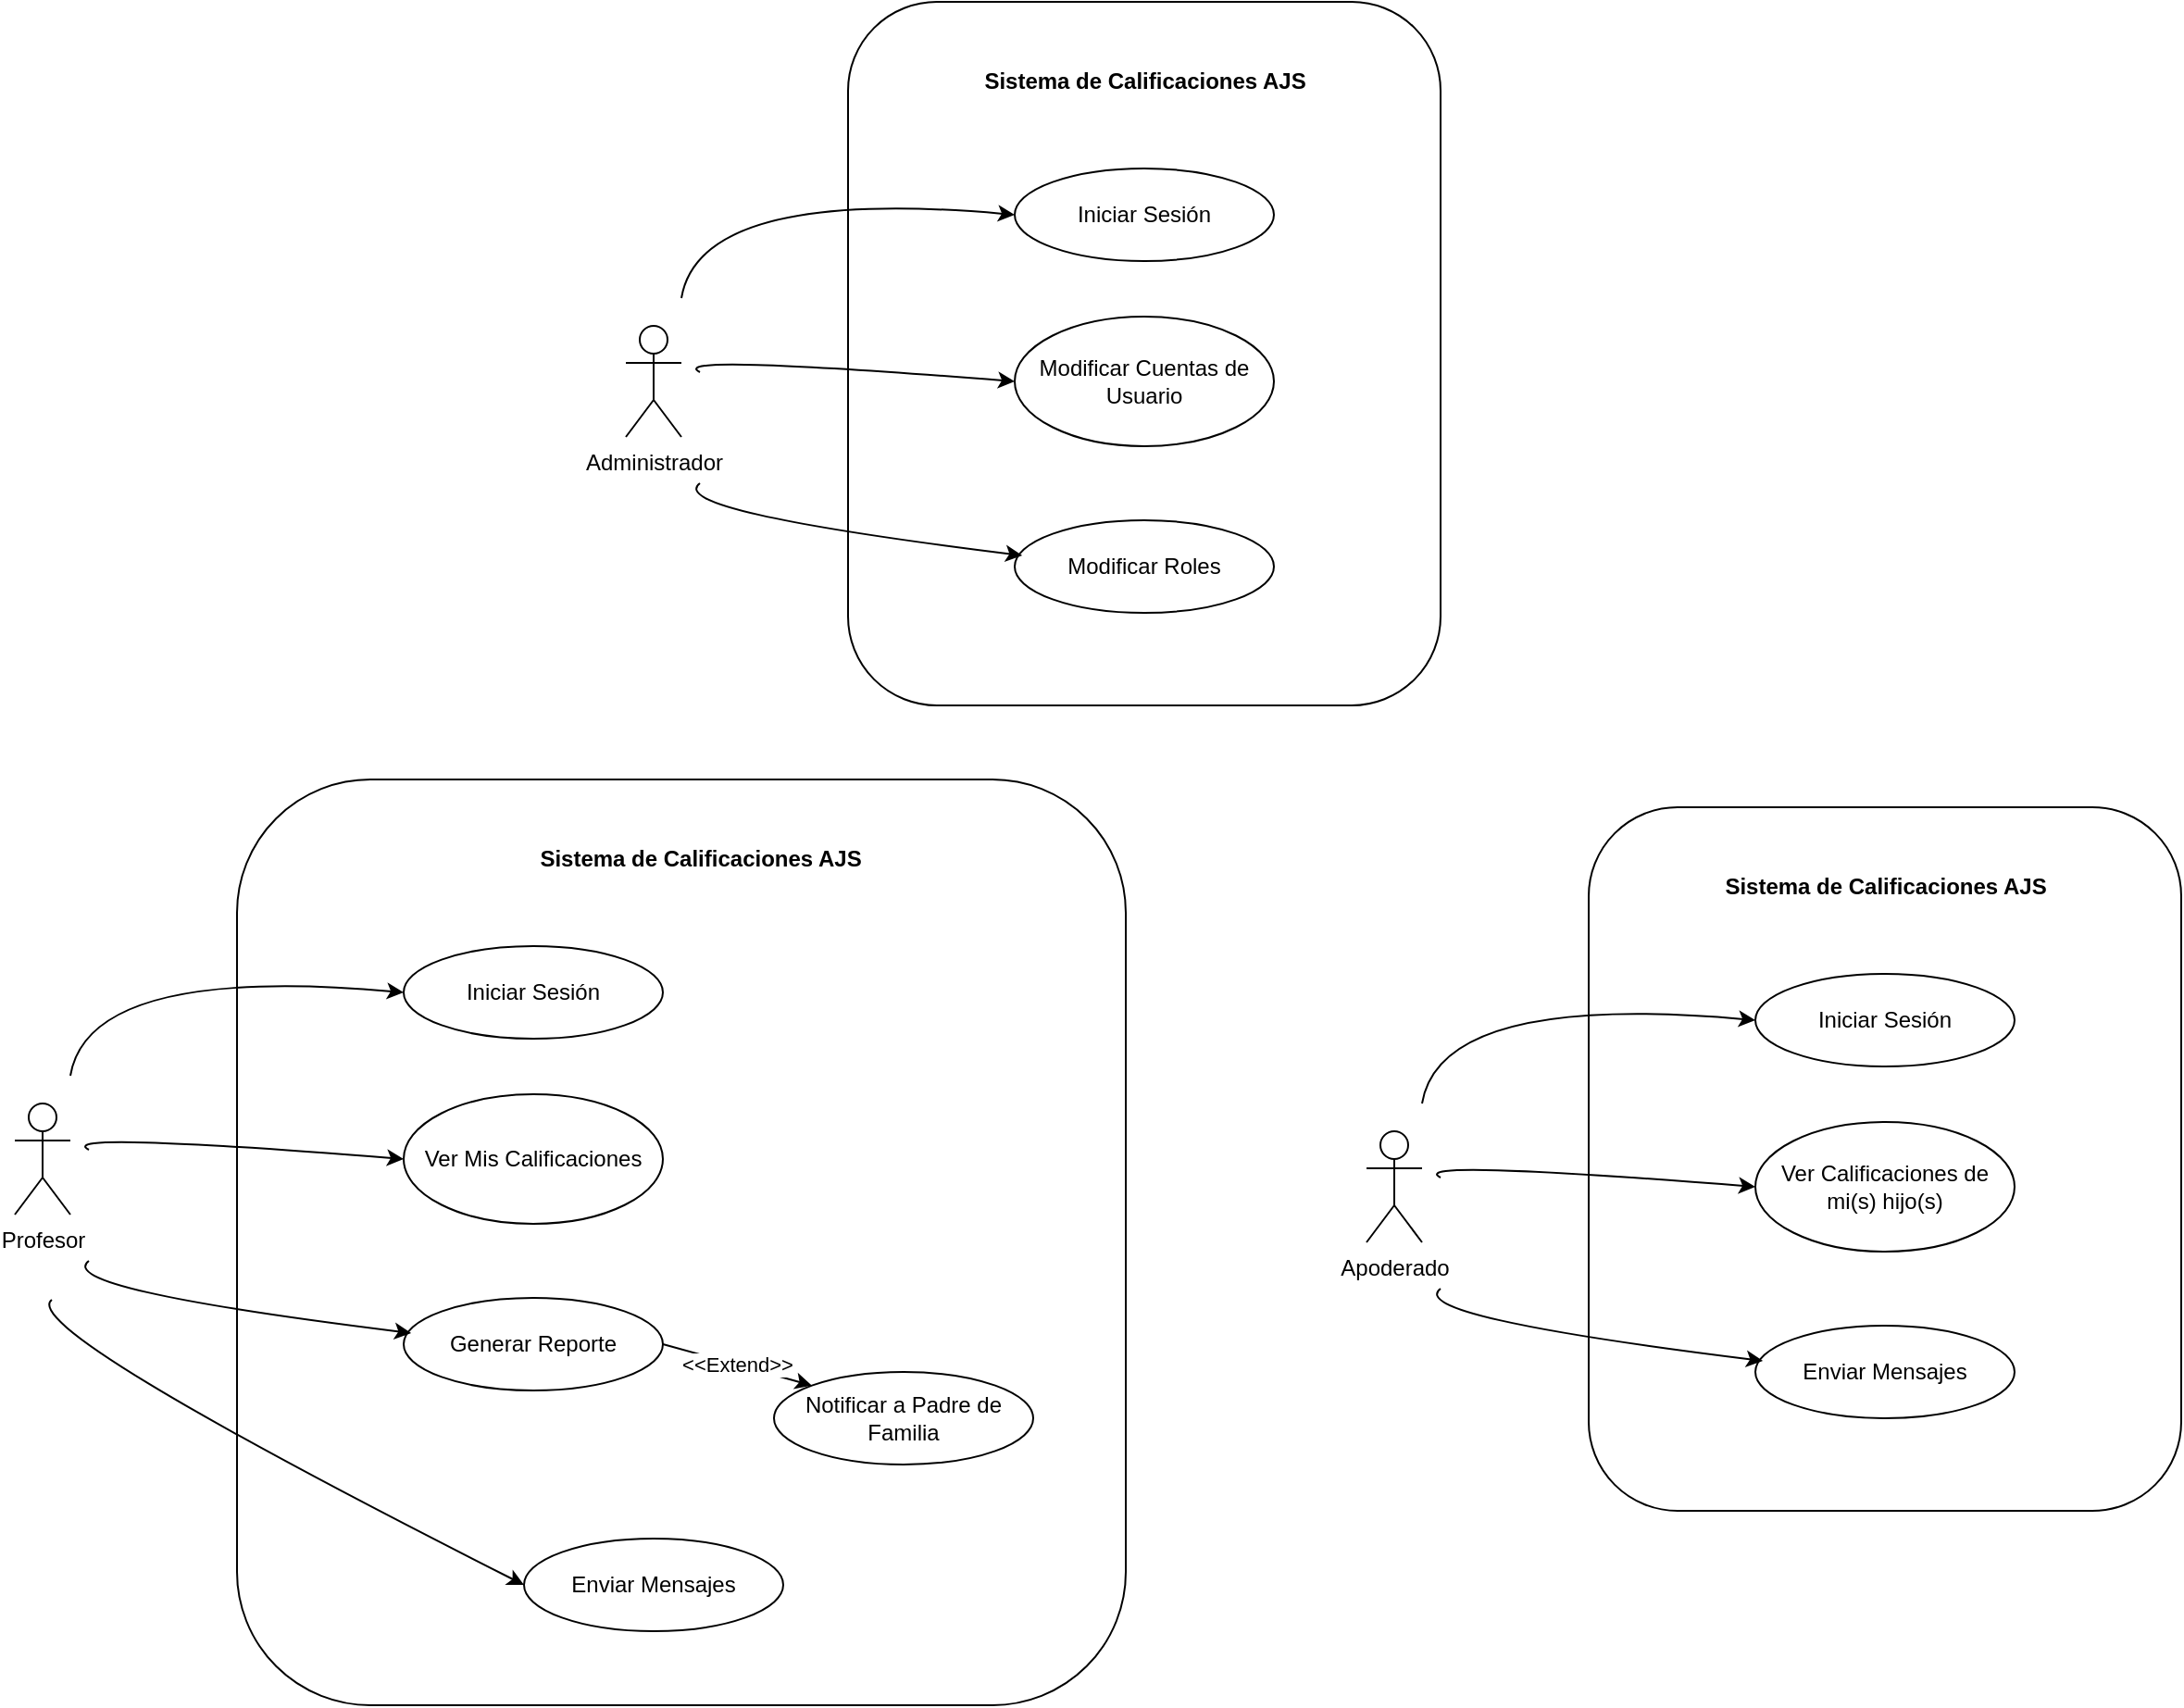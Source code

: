 <mxfile version="24.8.1">
  <diagram name="Página-1" id="giZ5Y6QYd9xcURcPFQVY">
    <mxGraphModel dx="1426" dy="789" grid="1" gridSize="10" guides="1" tooltips="1" connect="1" arrows="1" fold="1" page="1" pageScale="1" pageWidth="1600" pageHeight="1169" math="0" shadow="0">
      <root>
        <mxCell id="0" />
        <mxCell id="1" parent="0" />
        <mxCell id="QRCTrtcb7nfhT2A9gDhv-11" value="" style="rounded=1;whiteSpace=wrap;html=1;" vertex="1" parent="1">
          <mxGeometry x="550" y="70" width="320" height="380" as="geometry" />
        </mxCell>
        <mxCell id="QRCTrtcb7nfhT2A9gDhv-2" value="Iniciar Sesión" style="ellipse;whiteSpace=wrap;html=1;" vertex="1" parent="1">
          <mxGeometry x="640" y="160" width="140" height="50" as="geometry" />
        </mxCell>
        <mxCell id="QRCTrtcb7nfhT2A9gDhv-3" value="Sistema de Calificaciones AJS" style="text;align=center;fontStyle=1;verticalAlign=middle;spacingLeft=3;spacingRight=3;strokeColor=none;rotatable=0;points=[[0,0.5],[1,0.5]];portConstraint=eastwest;html=1;" vertex="1" parent="1">
          <mxGeometry x="670" y="100" width="80" height="26" as="geometry" />
        </mxCell>
        <mxCell id="QRCTrtcb7nfhT2A9gDhv-4" value="Administrador" style="shape=umlActor;verticalLabelPosition=bottom;verticalAlign=top;html=1;" vertex="1" parent="1">
          <mxGeometry x="430" y="245" width="30" height="60" as="geometry" />
        </mxCell>
        <mxCell id="QRCTrtcb7nfhT2A9gDhv-8" value="Modificar Cuentas de Usuario" style="ellipse;whiteSpace=wrap;html=1;" vertex="1" parent="1">
          <mxGeometry x="640" y="240" width="140" height="70" as="geometry" />
        </mxCell>
        <mxCell id="QRCTrtcb7nfhT2A9gDhv-9" value="Modificar Roles" style="ellipse;whiteSpace=wrap;html=1;" vertex="1" parent="1">
          <mxGeometry x="640" y="350" width="140" height="50" as="geometry" />
        </mxCell>
        <mxCell id="QRCTrtcb7nfhT2A9gDhv-19" value="" style="curved=1;endArrow=classic;html=1;rounded=0;entryX=0;entryY=0.5;entryDx=0;entryDy=0;" edge="1" parent="1" target="QRCTrtcb7nfhT2A9gDhv-2">
          <mxGeometry width="50" height="50" relative="1" as="geometry">
            <mxPoint x="460" y="230" as="sourcePoint" />
            <mxPoint x="520" y="170" as="targetPoint" />
            <Array as="points">
              <mxPoint x="470" y="170" />
            </Array>
          </mxGeometry>
        </mxCell>
        <mxCell id="QRCTrtcb7nfhT2A9gDhv-20" value="" style="curved=1;endArrow=classic;html=1;rounded=0;entryX=0;entryY=0.5;entryDx=0;entryDy=0;" edge="1" parent="1" target="QRCTrtcb7nfhT2A9gDhv-8">
          <mxGeometry width="50" height="50" relative="1" as="geometry">
            <mxPoint x="470" y="270" as="sourcePoint" />
            <mxPoint x="620" y="275" as="targetPoint" />
            <Array as="points">
              <mxPoint x="450" y="260" />
            </Array>
          </mxGeometry>
        </mxCell>
        <mxCell id="QRCTrtcb7nfhT2A9gDhv-21" value="" style="curved=1;endArrow=classic;html=1;rounded=0;entryX=0.029;entryY=0.38;entryDx=0;entryDy=0;entryPerimeter=0;" edge="1" parent="1" target="QRCTrtcb7nfhT2A9gDhv-9">
          <mxGeometry width="50" height="50" relative="1" as="geometry">
            <mxPoint x="470" y="330" as="sourcePoint" />
            <mxPoint x="620" y="360" as="targetPoint" />
            <Array as="points">
              <mxPoint x="450" y="345" />
            </Array>
          </mxGeometry>
        </mxCell>
        <mxCell id="QRCTrtcb7nfhT2A9gDhv-22" value="" style="rounded=1;whiteSpace=wrap;html=1;" vertex="1" parent="1">
          <mxGeometry x="220" y="490" width="480" height="500" as="geometry" />
        </mxCell>
        <mxCell id="QRCTrtcb7nfhT2A9gDhv-23" value="Iniciar Sesión" style="ellipse;whiteSpace=wrap;html=1;" vertex="1" parent="1">
          <mxGeometry x="310" y="580" width="140" height="50" as="geometry" />
        </mxCell>
        <mxCell id="QRCTrtcb7nfhT2A9gDhv-24" value="Sistema de Calificaciones AJS" style="text;align=center;fontStyle=1;verticalAlign=middle;spacingLeft=3;spacingRight=3;strokeColor=none;rotatable=0;points=[[0,0.5],[1,0.5]];portConstraint=eastwest;html=1;" vertex="1" parent="1">
          <mxGeometry x="430" y="520" width="80" height="26" as="geometry" />
        </mxCell>
        <mxCell id="QRCTrtcb7nfhT2A9gDhv-25" value="Profesor" style="shape=umlActor;verticalLabelPosition=bottom;verticalAlign=top;html=1;" vertex="1" parent="1">
          <mxGeometry x="100" y="665" width="30" height="60" as="geometry" />
        </mxCell>
        <mxCell id="QRCTrtcb7nfhT2A9gDhv-26" value="Ver Mis Calificaciones" style="ellipse;whiteSpace=wrap;html=1;" vertex="1" parent="1">
          <mxGeometry x="310" y="660" width="140" height="70" as="geometry" />
        </mxCell>
        <mxCell id="QRCTrtcb7nfhT2A9gDhv-34" value="&amp;lt;&amp;lt;Extend&amp;gt;&amp;gt;" style="rounded=0;orthogonalLoop=1;jettySize=auto;html=1;exitX=1;exitY=0.5;exitDx=0;exitDy=0;entryX=0;entryY=0;entryDx=0;entryDy=0;" edge="1" parent="1" source="QRCTrtcb7nfhT2A9gDhv-27" target="QRCTrtcb7nfhT2A9gDhv-33">
          <mxGeometry relative="1" as="geometry" />
        </mxCell>
        <mxCell id="QRCTrtcb7nfhT2A9gDhv-27" value="Generar Reporte" style="ellipse;whiteSpace=wrap;html=1;" vertex="1" parent="1">
          <mxGeometry x="310" y="770" width="140" height="50" as="geometry" />
        </mxCell>
        <mxCell id="QRCTrtcb7nfhT2A9gDhv-30" value="" style="curved=1;endArrow=classic;html=1;rounded=0;entryX=0;entryY=0.5;entryDx=0;entryDy=0;" edge="1" parent="1" target="QRCTrtcb7nfhT2A9gDhv-23">
          <mxGeometry width="50" height="50" relative="1" as="geometry">
            <mxPoint x="130" y="650" as="sourcePoint" />
            <mxPoint x="190" y="590" as="targetPoint" />
            <Array as="points">
              <mxPoint x="140" y="590" />
            </Array>
          </mxGeometry>
        </mxCell>
        <mxCell id="QRCTrtcb7nfhT2A9gDhv-31" value="" style="curved=1;endArrow=classic;html=1;rounded=0;entryX=0;entryY=0.5;entryDx=0;entryDy=0;" edge="1" parent="1" target="QRCTrtcb7nfhT2A9gDhv-26">
          <mxGeometry width="50" height="50" relative="1" as="geometry">
            <mxPoint x="140" y="690" as="sourcePoint" />
            <mxPoint x="290" y="695" as="targetPoint" />
            <Array as="points">
              <mxPoint x="120" y="680" />
            </Array>
          </mxGeometry>
        </mxCell>
        <mxCell id="QRCTrtcb7nfhT2A9gDhv-32" value="" style="curved=1;endArrow=classic;html=1;rounded=0;entryX=0.029;entryY=0.38;entryDx=0;entryDy=0;entryPerimeter=0;" edge="1" parent="1" target="QRCTrtcb7nfhT2A9gDhv-27">
          <mxGeometry width="50" height="50" relative="1" as="geometry">
            <mxPoint x="140" y="750" as="sourcePoint" />
            <mxPoint x="290" y="780" as="targetPoint" />
            <Array as="points">
              <mxPoint x="120" y="765" />
            </Array>
          </mxGeometry>
        </mxCell>
        <mxCell id="QRCTrtcb7nfhT2A9gDhv-33" value="Notificar a Padre de Familia" style="ellipse;whiteSpace=wrap;html=1;" vertex="1" parent="1">
          <mxGeometry x="510" y="810" width="140" height="50" as="geometry" />
        </mxCell>
        <mxCell id="QRCTrtcb7nfhT2A9gDhv-35" value="" style="rounded=1;whiteSpace=wrap;html=1;" vertex="1" parent="1">
          <mxGeometry x="950" y="505" width="320" height="380" as="geometry" />
        </mxCell>
        <mxCell id="QRCTrtcb7nfhT2A9gDhv-36" value="Iniciar Sesión" style="ellipse;whiteSpace=wrap;html=1;" vertex="1" parent="1">
          <mxGeometry x="1040" y="595" width="140" height="50" as="geometry" />
        </mxCell>
        <mxCell id="QRCTrtcb7nfhT2A9gDhv-37" value="Sistema de Calificaciones AJS" style="text;align=center;fontStyle=1;verticalAlign=middle;spacingLeft=3;spacingRight=3;strokeColor=none;rotatable=0;points=[[0,0.5],[1,0.5]];portConstraint=eastwest;html=1;" vertex="1" parent="1">
          <mxGeometry x="1070" y="535" width="80" height="26" as="geometry" />
        </mxCell>
        <mxCell id="QRCTrtcb7nfhT2A9gDhv-38" value="Apoderado" style="shape=umlActor;verticalLabelPosition=bottom;verticalAlign=top;html=1;" vertex="1" parent="1">
          <mxGeometry x="830" y="680" width="30" height="60" as="geometry" />
        </mxCell>
        <mxCell id="QRCTrtcb7nfhT2A9gDhv-39" value="Ver Calificaciones de mi(s) hijo(s)" style="ellipse;whiteSpace=wrap;html=1;" vertex="1" parent="1">
          <mxGeometry x="1040" y="675" width="140" height="70" as="geometry" />
        </mxCell>
        <mxCell id="QRCTrtcb7nfhT2A9gDhv-40" value="Enviar Mensajes" style="ellipse;whiteSpace=wrap;html=1;" vertex="1" parent="1">
          <mxGeometry x="1040" y="785" width="140" height="50" as="geometry" />
        </mxCell>
        <mxCell id="QRCTrtcb7nfhT2A9gDhv-41" value="" style="curved=1;endArrow=classic;html=1;rounded=0;entryX=0;entryY=0.5;entryDx=0;entryDy=0;" edge="1" parent="1" target="QRCTrtcb7nfhT2A9gDhv-36">
          <mxGeometry width="50" height="50" relative="1" as="geometry">
            <mxPoint x="860" y="665" as="sourcePoint" />
            <mxPoint x="920" y="605" as="targetPoint" />
            <Array as="points">
              <mxPoint x="870" y="605" />
            </Array>
          </mxGeometry>
        </mxCell>
        <mxCell id="QRCTrtcb7nfhT2A9gDhv-42" value="" style="curved=1;endArrow=classic;html=1;rounded=0;entryX=0;entryY=0.5;entryDx=0;entryDy=0;" edge="1" parent="1" target="QRCTrtcb7nfhT2A9gDhv-39">
          <mxGeometry width="50" height="50" relative="1" as="geometry">
            <mxPoint x="870" y="705" as="sourcePoint" />
            <mxPoint x="1020" y="710" as="targetPoint" />
            <Array as="points">
              <mxPoint x="850" y="695" />
            </Array>
          </mxGeometry>
        </mxCell>
        <mxCell id="QRCTrtcb7nfhT2A9gDhv-43" value="" style="curved=1;endArrow=classic;html=1;rounded=0;entryX=0.029;entryY=0.38;entryDx=0;entryDy=0;entryPerimeter=0;" edge="1" parent="1" target="QRCTrtcb7nfhT2A9gDhv-40">
          <mxGeometry width="50" height="50" relative="1" as="geometry">
            <mxPoint x="870" y="765" as="sourcePoint" />
            <mxPoint x="1020" y="795" as="targetPoint" />
            <Array as="points">
              <mxPoint x="850" y="780" />
            </Array>
          </mxGeometry>
        </mxCell>
        <mxCell id="QRCTrtcb7nfhT2A9gDhv-44" value="Enviar Mensajes" style="ellipse;whiteSpace=wrap;html=1;" vertex="1" parent="1">
          <mxGeometry x="375" y="900" width="140" height="50" as="geometry" />
        </mxCell>
        <mxCell id="QRCTrtcb7nfhT2A9gDhv-45" value="" style="curved=1;endArrow=classic;html=1;rounded=0;entryX=0;entryY=0.5;entryDx=0;entryDy=0;" edge="1" parent="1" target="QRCTrtcb7nfhT2A9gDhv-44">
          <mxGeometry width="50" height="50" relative="1" as="geometry">
            <mxPoint x="120" y="771" as="sourcePoint" />
            <mxPoint x="140" y="950" as="targetPoint" />
            <Array as="points">
              <mxPoint x="100" y="786" />
            </Array>
          </mxGeometry>
        </mxCell>
      </root>
    </mxGraphModel>
  </diagram>
</mxfile>
